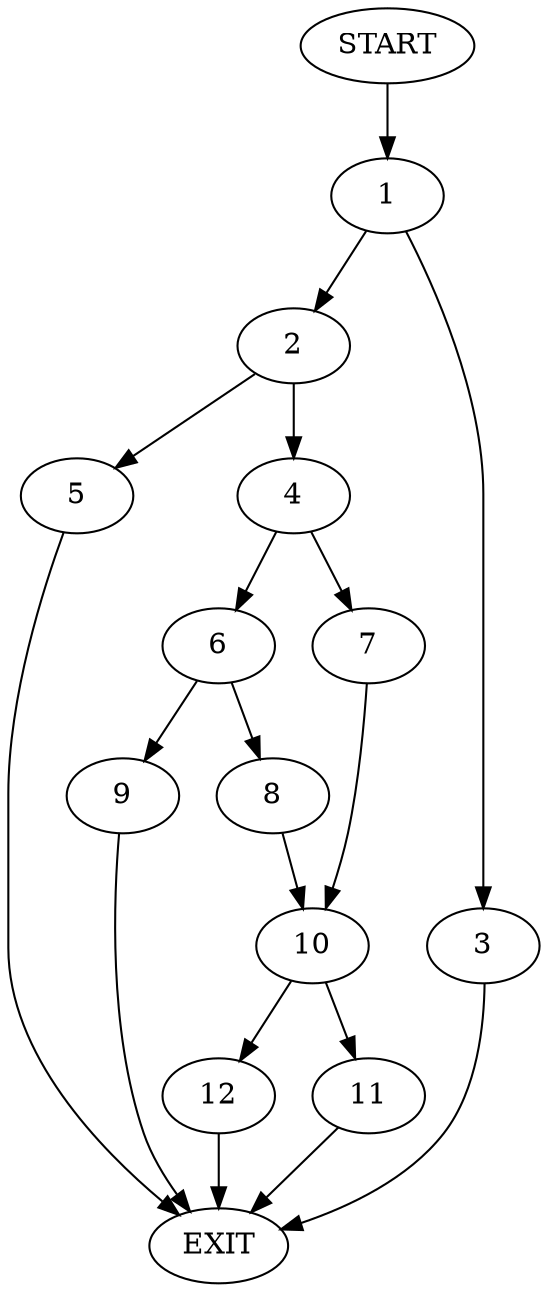 digraph {
0 [label="START"]
13 [label="EXIT"]
0 -> 1
1 -> 2
1 -> 3
3 -> 13
2 -> 4
2 -> 5
4 -> 6
4 -> 7
5 -> 13
6 -> 8
6 -> 9
7 -> 10
10 -> 11
10 -> 12
8 -> 10
9 -> 13
11 -> 13
12 -> 13
}
